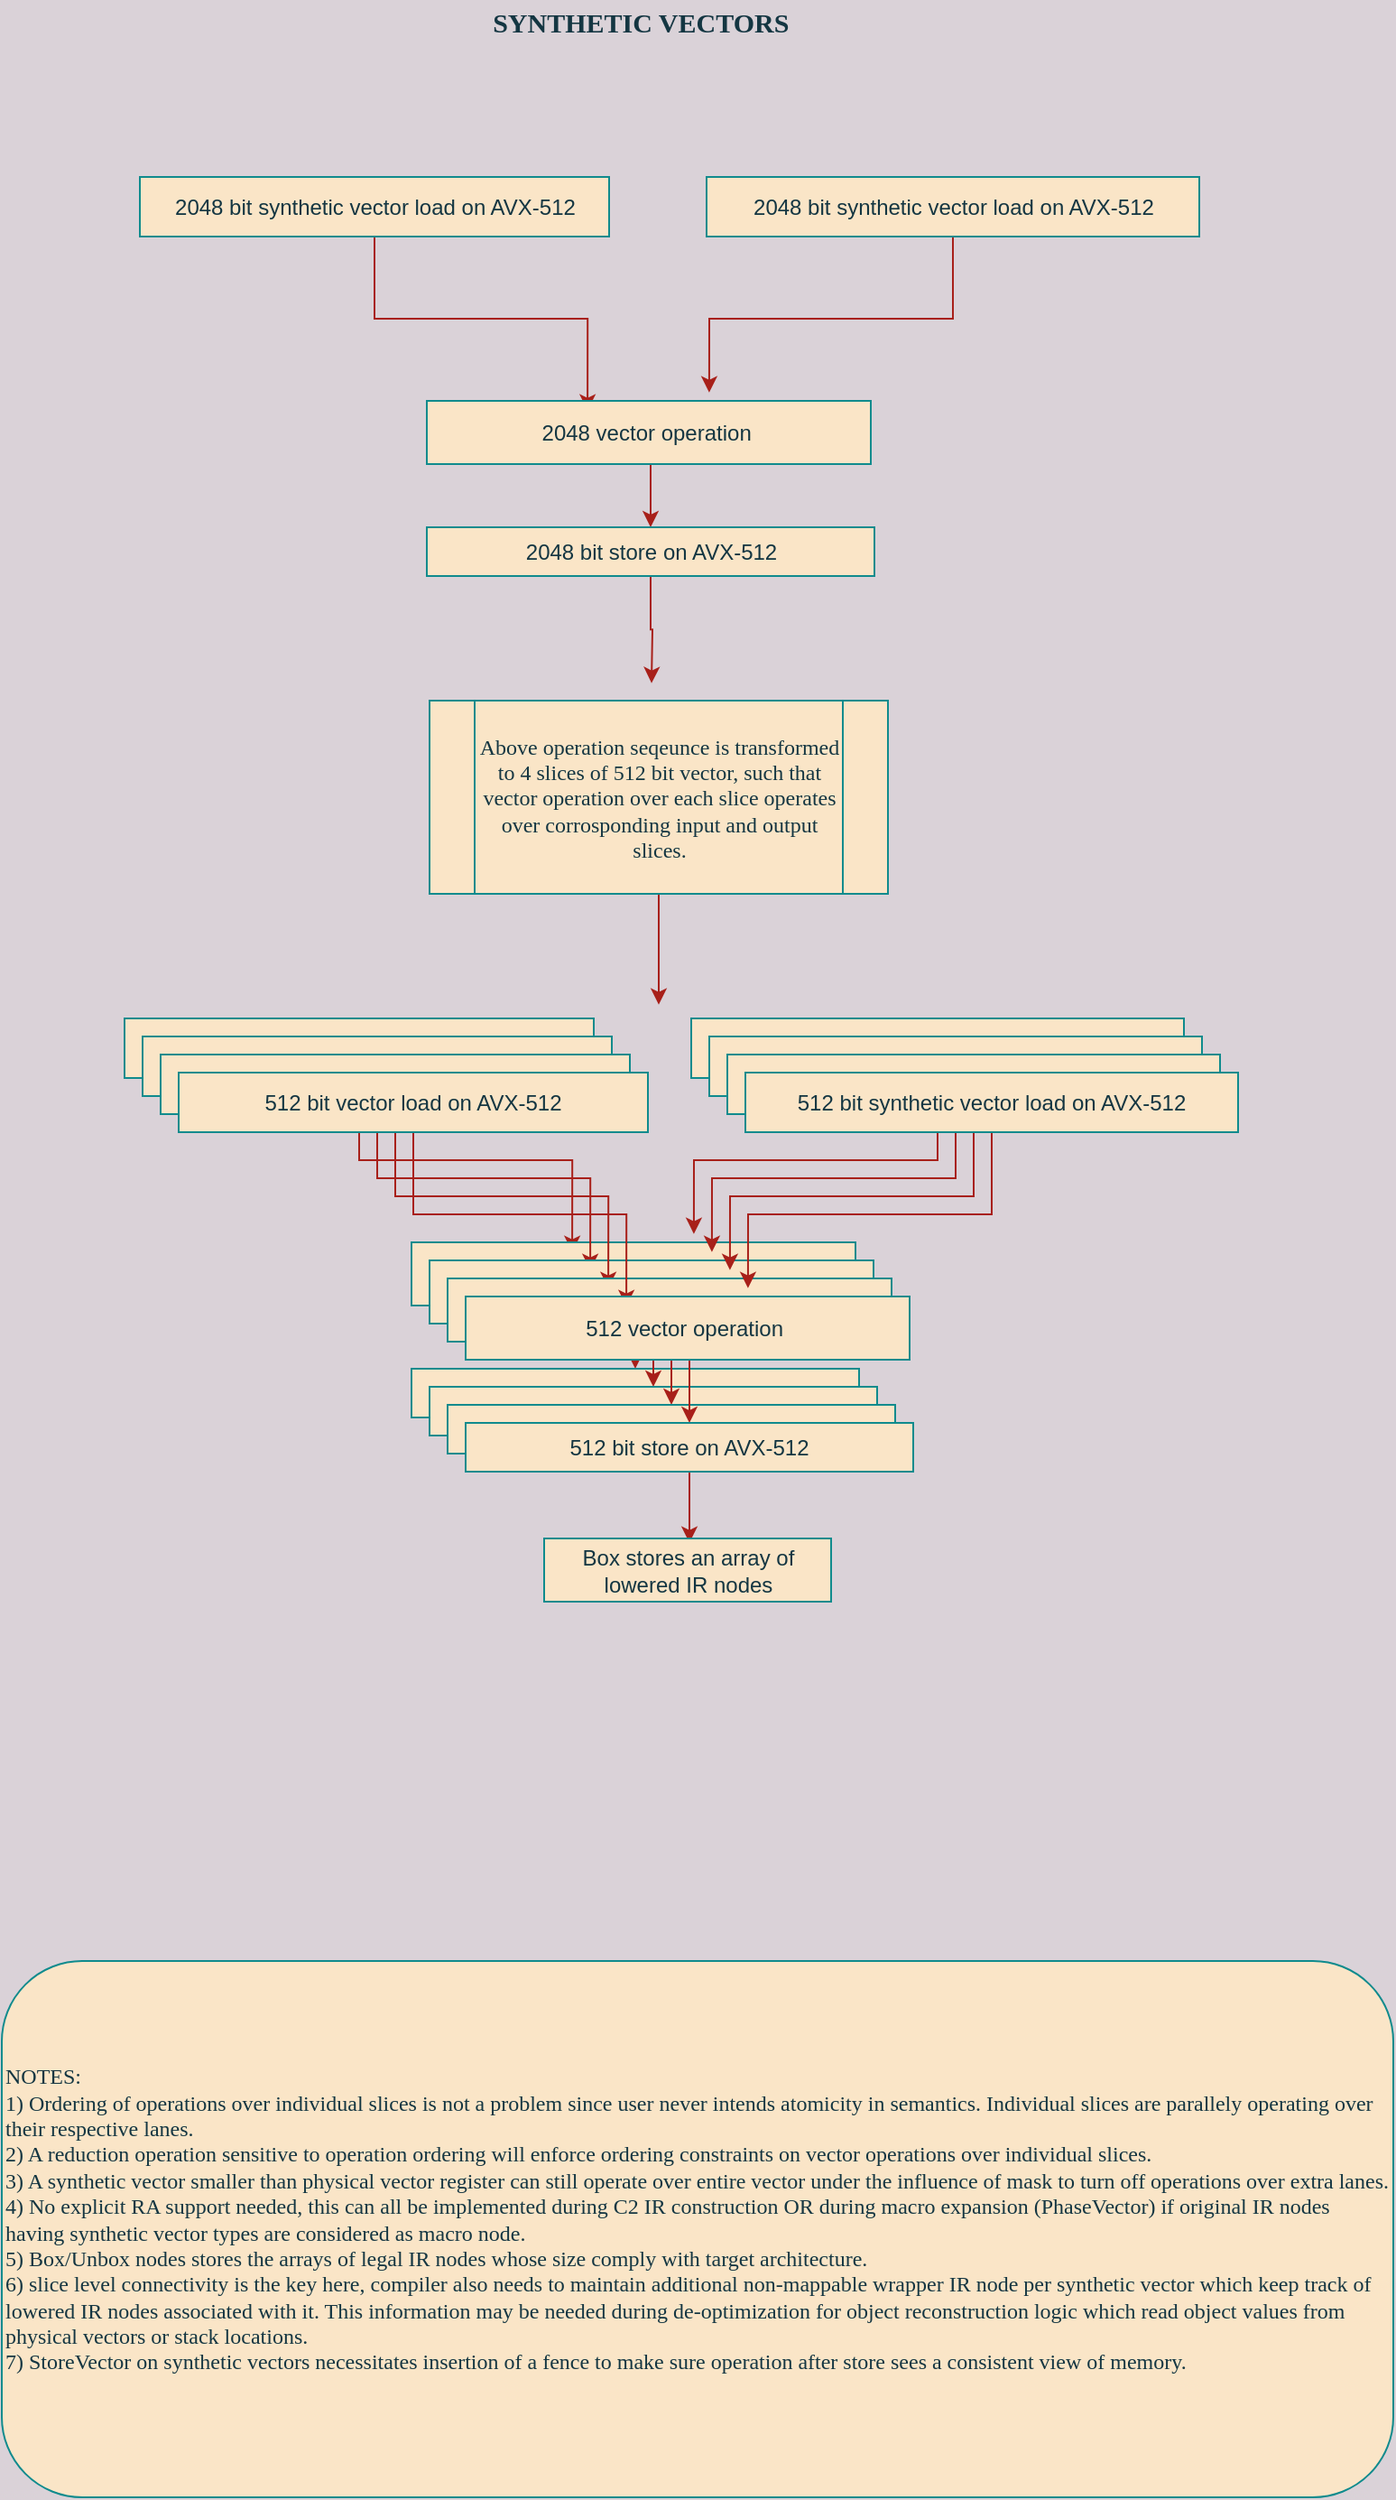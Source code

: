 <mxfile version="14.9.6" type="device"><diagram id="4h6jHnEPhG5bGilVwkot" name="Page-1"><mxGraphModel dx="1202" dy="545" grid="0" gridSize="10" guides="1" tooltips="1" connect="1" arrows="1" fold="1" page="1" pageScale="1" pageWidth="850" pageHeight="1100" background="#DAD2D8" math="0" shadow="0"><root><mxCell id="0"/><mxCell id="1" parent="0"/><mxCell id="2HdYK-Mb-PQkKcwj7Q9E-5" style="edgeStyle=orthogonalEdgeStyle;rounded=0;orthogonalLoop=1;jettySize=auto;html=1;entryX=0.362;entryY=0.152;entryDx=0;entryDy=0;entryPerimeter=0;labelBackgroundColor=#DAD2D8;strokeColor=#A8201A;fontColor=#143642;" edge="1" parent="1" source="2HdYK-Mb-PQkKcwj7Q9E-1" target="2HdYK-Mb-PQkKcwj7Q9E-4"><mxGeometry relative="1" as="geometry"/></mxCell><mxCell id="2HdYK-Mb-PQkKcwj7Q9E-1" value="2048 bit synthetic vector load on AVX-512" style="rounded=0;whiteSpace=wrap;html=1;fillColor=#FAE5C7;strokeColor=#0F8B8D;fontColor=#143642;" vertex="1" parent="1"><mxGeometry x="118.5" y="139" width="260" height="33" as="geometry"/></mxCell><mxCell id="2HdYK-Mb-PQkKcwj7Q9E-6" style="edgeStyle=orthogonalEdgeStyle;rounded=0;orthogonalLoop=1;jettySize=auto;html=1;exitX=0.5;exitY=1;exitDx=0;exitDy=0;entryX=0.636;entryY=-0.133;entryDx=0;entryDy=0;entryPerimeter=0;labelBackgroundColor=#DAD2D8;strokeColor=#A8201A;fontColor=#143642;" edge="1" parent="1" source="2HdYK-Mb-PQkKcwj7Q9E-2" target="2HdYK-Mb-PQkKcwj7Q9E-4"><mxGeometry relative="1" as="geometry"/></mxCell><mxCell id="2HdYK-Mb-PQkKcwj7Q9E-2" value="2048 bit synthetic vector load on AVX-512" style="rounded=0;whiteSpace=wrap;html=1;fillColor=#FAE5C7;strokeColor=#0F8B8D;fontColor=#143642;" vertex="1" parent="1"><mxGeometry x="432.5" y="139" width="273" height="33" as="geometry"/></mxCell><mxCell id="2HdYK-Mb-PQkKcwj7Q9E-9" style="edgeStyle=orthogonalEdgeStyle;rounded=0;orthogonalLoop=1;jettySize=auto;html=1;exitX=0.5;exitY=1;exitDx=0;exitDy=0;entryX=0.5;entryY=0;entryDx=0;entryDy=0;labelBackgroundColor=#DAD2D8;strokeColor=#A8201A;fontColor=#143642;" edge="1" parent="1" source="2HdYK-Mb-PQkKcwj7Q9E-4" target="2HdYK-Mb-PQkKcwj7Q9E-8"><mxGeometry relative="1" as="geometry"/></mxCell><mxCell id="2HdYK-Mb-PQkKcwj7Q9E-4" value="2048 vector operation&amp;nbsp;" style="rounded=0;whiteSpace=wrap;html=1;fillColor=#FAE5C7;strokeColor=#0F8B8D;fontColor=#143642;" vertex="1" parent="1"><mxGeometry x="277.5" y="263" width="246" height="35" as="geometry"/></mxCell><mxCell id="2HdYK-Mb-PQkKcwj7Q9E-49" style="edgeStyle=orthogonalEdgeStyle;rounded=0;orthogonalLoop=1;jettySize=auto;html=1;exitX=0.5;exitY=1;exitDx=0;exitDy=0;fontFamily=Lucida Console;labelBackgroundColor=#DAD2D8;strokeColor=#A8201A;fontColor=#143642;" edge="1" parent="1" source="2HdYK-Mb-PQkKcwj7Q9E-8"><mxGeometry relative="1" as="geometry"><mxPoint x="402" y="419.333" as="targetPoint"/></mxGeometry></mxCell><mxCell id="2HdYK-Mb-PQkKcwj7Q9E-8" value="2048 bit store on AVX-512" style="rounded=0;whiteSpace=wrap;html=1;fillColor=#FAE5C7;strokeColor=#0F8B8D;fontColor=#143642;" vertex="1" parent="1"><mxGeometry x="277.5" y="333" width="248" height="27" as="geometry"/></mxCell><mxCell id="2HdYK-Mb-PQkKcwj7Q9E-10" style="edgeStyle=orthogonalEdgeStyle;rounded=0;orthogonalLoop=1;jettySize=auto;html=1;entryX=0.362;entryY=0.152;entryDx=0;entryDy=0;entryPerimeter=0;labelBackgroundColor=#DAD2D8;strokeColor=#A8201A;fontColor=#143642;" edge="1" source="2HdYK-Mb-PQkKcwj7Q9E-11" target="2HdYK-Mb-PQkKcwj7Q9E-15" parent="1"><mxGeometry relative="1" as="geometry"/></mxCell><mxCell id="2HdYK-Mb-PQkKcwj7Q9E-11" value="2048 bit synthetic vector load on AVX-512" style="rounded=0;whiteSpace=wrap;html=1;fillColor=#FAE5C7;strokeColor=#0F8B8D;fontColor=#143642;" vertex="1" parent="1"><mxGeometry x="110" y="605" width="260" height="33" as="geometry"/></mxCell><mxCell id="2HdYK-Mb-PQkKcwj7Q9E-12" style="edgeStyle=orthogonalEdgeStyle;rounded=0;orthogonalLoop=1;jettySize=auto;html=1;exitX=0.5;exitY=1;exitDx=0;exitDy=0;entryX=0.636;entryY=-0.133;entryDx=0;entryDy=0;entryPerimeter=0;labelBackgroundColor=#DAD2D8;strokeColor=#A8201A;fontColor=#143642;" edge="1" source="2HdYK-Mb-PQkKcwj7Q9E-13" target="2HdYK-Mb-PQkKcwj7Q9E-15" parent="1"><mxGeometry relative="1" as="geometry"/></mxCell><mxCell id="2HdYK-Mb-PQkKcwj7Q9E-13" value="2048 bit synthetic vector load on AVX-512" style="rounded=0;whiteSpace=wrap;html=1;fillColor=#FAE5C7;strokeColor=#0F8B8D;fontColor=#143642;" vertex="1" parent="1"><mxGeometry x="424" y="605" width="273" height="33" as="geometry"/></mxCell><mxCell id="2HdYK-Mb-PQkKcwj7Q9E-14" style="edgeStyle=orthogonalEdgeStyle;rounded=0;orthogonalLoop=1;jettySize=auto;html=1;exitX=0.5;exitY=1;exitDx=0;exitDy=0;entryX=0.5;entryY=0;entryDx=0;entryDy=0;labelBackgroundColor=#DAD2D8;strokeColor=#A8201A;fontColor=#143642;" edge="1" source="2HdYK-Mb-PQkKcwj7Q9E-15" target="2HdYK-Mb-PQkKcwj7Q9E-16" parent="1"><mxGeometry relative="1" as="geometry"/></mxCell><mxCell id="2HdYK-Mb-PQkKcwj7Q9E-15" value="2048 vector operation&amp;nbsp;" style="rounded=0;whiteSpace=wrap;html=1;fillColor=#FAE5C7;strokeColor=#0F8B8D;fontColor=#143642;" vertex="1" parent="1"><mxGeometry x="269" y="729" width="246" height="35" as="geometry"/></mxCell><mxCell id="2HdYK-Mb-PQkKcwj7Q9E-16" value="2048 bit store on AVX-512" style="rounded=0;whiteSpace=wrap;html=1;fillColor=#FAE5C7;strokeColor=#0F8B8D;fontColor=#143642;" vertex="1" parent="1"><mxGeometry x="269" y="799" width="248" height="27" as="geometry"/></mxCell><mxCell id="2HdYK-Mb-PQkKcwj7Q9E-18" style="edgeStyle=orthogonalEdgeStyle;rounded=0;orthogonalLoop=1;jettySize=auto;html=1;entryX=0.362;entryY=0.152;entryDx=0;entryDy=0;entryPerimeter=0;labelBackgroundColor=#DAD2D8;strokeColor=#A8201A;fontColor=#143642;" edge="1" source="2HdYK-Mb-PQkKcwj7Q9E-19" target="2HdYK-Mb-PQkKcwj7Q9E-23" parent="1"><mxGeometry relative="1" as="geometry"/></mxCell><mxCell id="2HdYK-Mb-PQkKcwj7Q9E-19" value="2048 bit synthetic vector load on AVX-512" style="rounded=0;whiteSpace=wrap;html=1;fillColor=#FAE5C7;strokeColor=#0F8B8D;fontColor=#143642;" vertex="1" parent="1"><mxGeometry x="120" y="615" width="260" height="33" as="geometry"/></mxCell><mxCell id="2HdYK-Mb-PQkKcwj7Q9E-20" style="edgeStyle=orthogonalEdgeStyle;rounded=0;orthogonalLoop=1;jettySize=auto;html=1;exitX=0.5;exitY=1;exitDx=0;exitDy=0;entryX=0.636;entryY=-0.133;entryDx=0;entryDy=0;entryPerimeter=0;labelBackgroundColor=#DAD2D8;strokeColor=#A8201A;fontColor=#143642;" edge="1" source="2HdYK-Mb-PQkKcwj7Q9E-21" target="2HdYK-Mb-PQkKcwj7Q9E-23" parent="1"><mxGeometry relative="1" as="geometry"/></mxCell><mxCell id="2HdYK-Mb-PQkKcwj7Q9E-21" value="2048 bit synthetic vector load on AVX-512" style="rounded=0;whiteSpace=wrap;html=1;fillColor=#FAE5C7;strokeColor=#0F8B8D;fontColor=#143642;" vertex="1" parent="1"><mxGeometry x="434" y="615" width="273" height="33" as="geometry"/></mxCell><mxCell id="2HdYK-Mb-PQkKcwj7Q9E-22" style="edgeStyle=orthogonalEdgeStyle;rounded=0;orthogonalLoop=1;jettySize=auto;html=1;exitX=0.5;exitY=1;exitDx=0;exitDy=0;entryX=0.5;entryY=0;entryDx=0;entryDy=0;labelBackgroundColor=#DAD2D8;strokeColor=#A8201A;fontColor=#143642;" edge="1" source="2HdYK-Mb-PQkKcwj7Q9E-23" target="2HdYK-Mb-PQkKcwj7Q9E-24" parent="1"><mxGeometry relative="1" as="geometry"/></mxCell><mxCell id="2HdYK-Mb-PQkKcwj7Q9E-23" value="2048 vector operation&amp;nbsp;" style="rounded=0;whiteSpace=wrap;html=1;fillColor=#FAE5C7;strokeColor=#0F8B8D;fontColor=#143642;" vertex="1" parent="1"><mxGeometry x="279" y="739" width="246" height="35" as="geometry"/></mxCell><mxCell id="2HdYK-Mb-PQkKcwj7Q9E-24" value="2048 bit store on AVX-512" style="rounded=0;whiteSpace=wrap;html=1;fillColor=#FAE5C7;strokeColor=#0F8B8D;fontColor=#143642;" vertex="1" parent="1"><mxGeometry x="279" y="809" width="248" height="27" as="geometry"/></mxCell><mxCell id="2HdYK-Mb-PQkKcwj7Q9E-25" style="edgeStyle=orthogonalEdgeStyle;rounded=0;orthogonalLoop=1;jettySize=auto;html=1;entryX=0.362;entryY=0.152;entryDx=0;entryDy=0;entryPerimeter=0;labelBackgroundColor=#DAD2D8;strokeColor=#A8201A;fontColor=#143642;" edge="1" source="2HdYK-Mb-PQkKcwj7Q9E-26" target="2HdYK-Mb-PQkKcwj7Q9E-30" parent="1"><mxGeometry relative="1" as="geometry"/></mxCell><mxCell id="2HdYK-Mb-PQkKcwj7Q9E-26" value="2048 bit synthetic vector load on AVX-512" style="rounded=0;whiteSpace=wrap;html=1;fillColor=#FAE5C7;strokeColor=#0F8B8D;fontColor=#143642;" vertex="1" parent="1"><mxGeometry x="130" y="625" width="260" height="33" as="geometry"/></mxCell><mxCell id="2HdYK-Mb-PQkKcwj7Q9E-27" style="edgeStyle=orthogonalEdgeStyle;rounded=0;orthogonalLoop=1;jettySize=auto;html=1;exitX=0.5;exitY=1;exitDx=0;exitDy=0;entryX=0.636;entryY=-0.133;entryDx=0;entryDy=0;entryPerimeter=0;labelBackgroundColor=#DAD2D8;strokeColor=#A8201A;fontColor=#143642;" edge="1" source="2HdYK-Mb-PQkKcwj7Q9E-28" target="2HdYK-Mb-PQkKcwj7Q9E-30" parent="1"><mxGeometry relative="1" as="geometry"/></mxCell><mxCell id="2HdYK-Mb-PQkKcwj7Q9E-28" value="2048 bit synthetic vector load on AVX-512" style="rounded=0;whiteSpace=wrap;html=1;fillColor=#FAE5C7;strokeColor=#0F8B8D;fontColor=#143642;" vertex="1" parent="1"><mxGeometry x="444" y="625" width="273" height="33" as="geometry"/></mxCell><mxCell id="2HdYK-Mb-PQkKcwj7Q9E-29" style="edgeStyle=orthogonalEdgeStyle;rounded=0;orthogonalLoop=1;jettySize=auto;html=1;exitX=0.5;exitY=1;exitDx=0;exitDy=0;entryX=0.5;entryY=0;entryDx=0;entryDy=0;labelBackgroundColor=#DAD2D8;strokeColor=#A8201A;fontColor=#143642;" edge="1" source="2HdYK-Mb-PQkKcwj7Q9E-30" target="2HdYK-Mb-PQkKcwj7Q9E-31" parent="1"><mxGeometry relative="1" as="geometry"/></mxCell><mxCell id="2HdYK-Mb-PQkKcwj7Q9E-30" value="2048 vector operation&amp;nbsp;" style="rounded=0;whiteSpace=wrap;html=1;fillColor=#FAE5C7;strokeColor=#0F8B8D;fontColor=#143642;" vertex="1" parent="1"><mxGeometry x="289" y="749" width="246" height="35" as="geometry"/></mxCell><mxCell id="2HdYK-Mb-PQkKcwj7Q9E-31" value="2048 bit store on AVX-512" style="rounded=0;whiteSpace=wrap;html=1;fillColor=#FAE5C7;strokeColor=#0F8B8D;fontColor=#143642;" vertex="1" parent="1"><mxGeometry x="289" y="819" width="248" height="27" as="geometry"/></mxCell><mxCell id="2HdYK-Mb-PQkKcwj7Q9E-32" style="edgeStyle=orthogonalEdgeStyle;rounded=0;orthogonalLoop=1;jettySize=auto;html=1;entryX=0.362;entryY=0.152;entryDx=0;entryDy=0;entryPerimeter=0;labelBackgroundColor=#DAD2D8;strokeColor=#A8201A;fontColor=#143642;" edge="1" source="2HdYK-Mb-PQkKcwj7Q9E-33" target="2HdYK-Mb-PQkKcwj7Q9E-37" parent="1"><mxGeometry relative="1" as="geometry"/></mxCell><mxCell id="2HdYK-Mb-PQkKcwj7Q9E-33" value="512 bit vector load on AVX-512" style="rounded=0;whiteSpace=wrap;html=1;fillColor=#FAE5C7;strokeColor=#0F8B8D;fontColor=#143642;" vertex="1" parent="1"><mxGeometry x="140" y="635" width="260" height="33" as="geometry"/></mxCell><mxCell id="2HdYK-Mb-PQkKcwj7Q9E-34" style="edgeStyle=orthogonalEdgeStyle;rounded=0;orthogonalLoop=1;jettySize=auto;html=1;exitX=0.5;exitY=1;exitDx=0;exitDy=0;entryX=0.636;entryY=-0.133;entryDx=0;entryDy=0;entryPerimeter=0;labelBackgroundColor=#DAD2D8;strokeColor=#A8201A;fontColor=#143642;" edge="1" source="2HdYK-Mb-PQkKcwj7Q9E-35" target="2HdYK-Mb-PQkKcwj7Q9E-37" parent="1"><mxGeometry relative="1" as="geometry"/></mxCell><mxCell id="2HdYK-Mb-PQkKcwj7Q9E-35" value="512 bit synthetic vector load on AVX-512" style="rounded=0;whiteSpace=wrap;html=1;fillColor=#FAE5C7;strokeColor=#0F8B8D;fontColor=#143642;" vertex="1" parent="1"><mxGeometry x="454" y="635" width="273" height="33" as="geometry"/></mxCell><mxCell id="2HdYK-Mb-PQkKcwj7Q9E-36" style="edgeStyle=orthogonalEdgeStyle;rounded=0;orthogonalLoop=1;jettySize=auto;html=1;exitX=0.5;exitY=1;exitDx=0;exitDy=0;entryX=0.5;entryY=0;entryDx=0;entryDy=0;labelBackgroundColor=#DAD2D8;strokeColor=#A8201A;fontColor=#143642;" edge="1" source="2HdYK-Mb-PQkKcwj7Q9E-37" target="2HdYK-Mb-PQkKcwj7Q9E-38" parent="1"><mxGeometry relative="1" as="geometry"/></mxCell><mxCell id="2HdYK-Mb-PQkKcwj7Q9E-37" value="512 vector operation&amp;nbsp;" style="rounded=0;whiteSpace=wrap;html=1;fillColor=#FAE5C7;strokeColor=#0F8B8D;fontColor=#143642;" vertex="1" parent="1"><mxGeometry x="299" y="759" width="246" height="35" as="geometry"/></mxCell><mxCell id="2HdYK-Mb-PQkKcwj7Q9E-41" style="edgeStyle=orthogonalEdgeStyle;rounded=0;orthogonalLoop=1;jettySize=auto;html=1;exitX=0.5;exitY=1;exitDx=0;exitDy=0;labelBackgroundColor=#DAD2D8;strokeColor=#A8201A;fontColor=#143642;" edge="1" parent="1" source="2HdYK-Mb-PQkKcwj7Q9E-38"><mxGeometry relative="1" as="geometry"><mxPoint x="423" y="895.333" as="targetPoint"/></mxGeometry></mxCell><mxCell id="2HdYK-Mb-PQkKcwj7Q9E-38" value="512 bit store on AVX-512" style="rounded=0;whiteSpace=wrap;html=1;fillColor=#FAE5C7;strokeColor=#0F8B8D;fontColor=#143642;" vertex="1" parent="1"><mxGeometry x="299" y="829" width="248" height="27" as="geometry"/></mxCell><mxCell id="2HdYK-Mb-PQkKcwj7Q9E-42" value="Box stores an array of lowered IR nodes" style="rounded=0;whiteSpace=wrap;html=1;fillColor=#FAE5C7;strokeColor=#0F8B8D;fontColor=#143642;" vertex="1" parent="1"><mxGeometry x="342.5" y="893" width="159" height="35" as="geometry"/></mxCell><mxCell id="2HdYK-Mb-PQkKcwj7Q9E-50" style="edgeStyle=orthogonalEdgeStyle;rounded=0;orthogonalLoop=1;jettySize=auto;html=1;exitX=0.5;exitY=1;exitDx=0;exitDy=0;fontFamily=Lucida Console;labelBackgroundColor=#DAD2D8;strokeColor=#A8201A;fontColor=#143642;" edge="1" parent="1" source="2HdYK-Mb-PQkKcwj7Q9E-47"><mxGeometry relative="1" as="geometry"><mxPoint x="406" y="597.333" as="targetPoint"/></mxGeometry></mxCell><mxCell id="2HdYK-Mb-PQkKcwj7Q9E-47" value="Above operation seqeunce is transformed to 4 slices of 512 bit vector, such that vector operation over each slice operates over corrosponding input and output slices." style="shape=process;whiteSpace=wrap;backgroundOutline=1;fontFamily=Lucida Console;fillColor=#FAE5C7;strokeColor=#0F8B8D;fontColor=#143642;" vertex="1" parent="1"><mxGeometry x="279" y="429" width="254" height="107" as="geometry"/></mxCell><mxCell id="2HdYK-Mb-PQkKcwj7Q9E-54" value="&lt;font style=&quot;font-size: 15px&quot;&gt;&lt;b&gt;SYNTHETIC VECTORS&amp;nbsp;&lt;/b&gt;&lt;/font&gt;" style="text;html=1;strokeColor=none;fillColor=none;align=center;verticalAlign=middle;whiteSpace=wrap;rounded=0;fontFamily=Lucida Console;fontColor=#143642;" vertex="1" parent="1"><mxGeometry x="305" y="41" width="186" height="23" as="geometry"/></mxCell><mxCell id="2HdYK-Mb-PQkKcwj7Q9E-62" value="&lt;div&gt;NOTES:&lt;/div&gt;&lt;div&gt;1) Ordering of operations over individual slices is not a problem since user never intends atomicity in semantics. Individual slices are parallely operating over their respective lanes.&lt;/div&gt;&lt;div&gt;2) A reduction operation sensitive to operation ordering will enforce ordering constraints on vector operations over individual slices.&lt;/div&gt;&lt;div&gt;3) A synthetic vector smaller than physical vector register can still operate over entire vector under the influence of mask to turn off operations over extra lanes.&lt;/div&gt;&lt;div&gt;4) No explicit RA support needed, this can all be implemented during C2 IR construction OR during macro expansion (PhaseVector) if original IR nodes having synthetic vector types are considered as macro node.&lt;/div&gt;&lt;div&gt;5) Box/Unbox nodes stores the arrays of legal IR nodes whose size comply with target architecture.&lt;/div&gt;&lt;div&gt;6) slice level connectivity is the key here, compiler also needs to maintain additional non-mappable wrapper IR node per synthetic vector which keep track of lowered IR nodes associated with it. This information may be needed during de-optimization for object reconstruction logic which read object values from physical vectors or stack locations.&lt;/div&gt;&lt;div&gt;7)&amp;nbsp;&lt;span&gt;StoreVector on synthetic vectors necessitates insertion of a fence to make sure operation after store sees a consistent view of memory.&lt;/span&gt;&lt;/div&gt;&lt;p class=&quot;MsoPlainText&quot;&gt;&lt;/p&gt;" style="rounded=1;whiteSpace=wrap;html=1;fontFamily=Lucida Console;align=left;fillColor=#FAE5C7;strokeColor=#0F8B8D;fontColor=#143642;" vertex="1" parent="1"><mxGeometry x="42" y="1127" width="771" height="297" as="geometry"/></mxCell></root></mxGraphModel></diagram></mxfile>